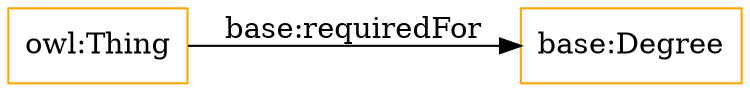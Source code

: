 digraph ar2dtool_diagram { 
rankdir=LR;
size="1501"
node [shape = rectangle, color="orange"]; "base:Degree" ; /*classes style*/
	"owl:Thing" -> "base:Degree" [ label = "base:requiredFor" ];

}
